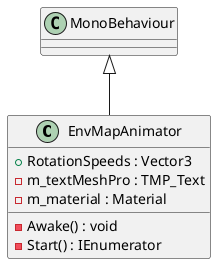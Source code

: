 @startuml
class EnvMapAnimator {
    + RotationSpeeds : Vector3
    - m_textMeshPro : TMP_Text
    - m_material : Material
    - Awake() : void
    - Start() : IEnumerator
}
MonoBehaviour <|-- EnvMapAnimator
@enduml
